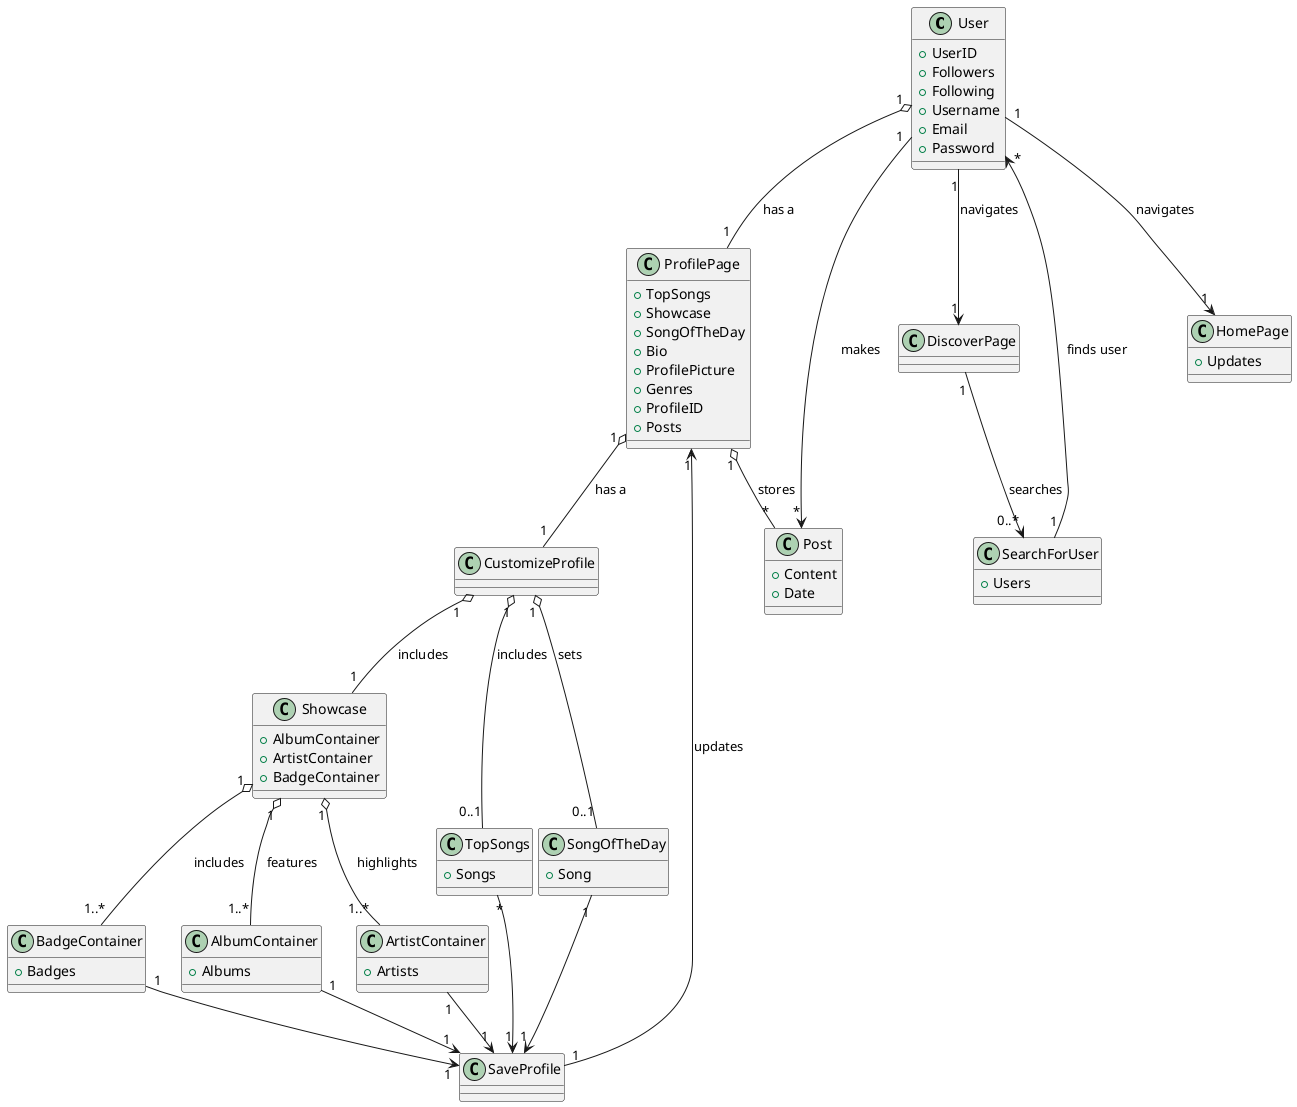 @startuml "Version 1"

class User {
    + UserID
    + Followers
    + Following
    + Username
    + Email
    + Password
}

class ProfilePage {
    + TopSongs
    + Showcase
    + SongOfTheDay
    + Bio
    + ProfilePicture
    + Genres
    + ProfileID
    + Posts
}

class CustomizeProfile {
}

class Post {
    + Content
    + Date
}

class TopSongs {
    + Songs
}

class DiscoverPage {
}

class Showcase {
    + AlbumContainer
    + ArtistContainer
    + BadgeContainer
}

class AlbumContainer {
    + Albums
}

class ArtistContainer {
    + Artists
}

class BadgeContainer {
    + Badges
}

class HomePage {
    + Updates
}

class SearchForUser {
    + Users
}

class SaveProfile {
}

class SongOfTheDay {
    + Song
}


' Aggregation: User has a ProfilePage
User "1" o-- "1" ProfilePage: "has a"

' Aggregation: ProfilePage contains multiple Posts
ProfilePage "1" o-- "*" Post: "stores"

' User creates multiple Posts
User "1" --> "*" Post: "makes"

' Aggregation: ProfilePage has a CustomizeProfile (Exakt en)
ProfilePage "1" o-- "1" CustomizeProfile: "has a"

' Aggregation: CustomizeProfile innehåller Showcase (obligatoriskt) och TopSongs (valfritt)
CustomizeProfile "1" o-- "1" Showcase: "includes"
CustomizeProfile "1" o-- "0..1" TopSongs: "includes"

' Aggregation: Showcase innehåller AlbumContainer, ArtistContainer, BadgeContainer (minst en måste finnas)
Showcase "1" o-- "1..*" AlbumContainer: "features"
Showcase "1" o-- "1..*" ArtistContainer: "highlights"
Showcase "1" o-- "1..*" BadgeContainer: "includes"

' Many-to-One: DiscoverPage är kopplat till SearchForUser
DiscoverPage "1" --> "0..*" SearchForUser: "searches"
SearchForUser "1" --> "*" User: "finds user"

' Many-to-One: SongOfTheDay och SaveProfile
CustomizeProfile "1" o-- "0..1" SongOfTheDay: "sets"
SongOfTheDay "1" --> "1" SaveProfile

' Many-to-One: SaveProfile uppdaterar ProfilePage (inte bara SongOfTheDay)
SaveProfile "1" --> "1" ProfilePage: "updates"
AlbumContainer "1" --> "1" SaveProfile
ArtistContainer "1" --> "1" SaveProfile
BadgeContainer "1" --> "1" SaveProfile
TopSongs "*" --> "1" SaveProfile

' Many-to-One: User navigates till DiscoverPage och HomePage
User "1" --> "1" DiscoverPage: "navigates"
User "1" --> "1" HomePage: "navigates"

@enduml

@startuml "version 2"

' ----- ENTITIES -----
class User {
    + UserID
    + Username
    + Email
    + Password
    + ProfilePicture
}

class Profile {
    + ProfileID
    + Bio
    + ProfilePicture
    + Genres
    + Posts
    + SongOTD
}

class Post {
    + PostID
    + Content
    + Date
}

class Like {
    + LikeID
}

class Comment {
    + CommentID
    + Content
    + CreatedAt
}

class Song {
    + SongID
    + SongName
    + Artist
}

class Album {
    + AlbumID
    + AlbumName
}

class Artist {
    + ArtistID
    + ArtistName
}

class Showcase {
    + ShowcaseID
}

' ----- RELATIONSHIPS -----

' User owns a Profile (Aggregation: Profile cannot exist without User)
User "1" o-- "1" Profile : "has"

' Profile can have multiple Posts (Aggregation)
Profile "1" o-- "*" Post : "includes"

' User creates Posts (Association)
User "1" --> "*" Post : "creates"

' Post receives Likes and Comments (Composition: Likes and Comments cannot exist without Post)
Post "1" *-- "*" Like : "receives"
Post "1" *-- "*" Comment : "receives"

' User can like and comment on posts
User "1" --> "*" Like : "likes"
User "1" --> "*" Comment : "comments on"

' Profile has a Showcase section (Aggregation)
Profile "1" o-- "1" Showcase : "has"

' Showcase contains Albums and Artists (Association)
Showcase "1" -- "*" Album : "has"
Showcase "1" -- "*" Artist : "has"

' ProfilePage can have multiple favorite Songs (Association)
Profile "1" -- "*" Song : "picks"

@enduml
